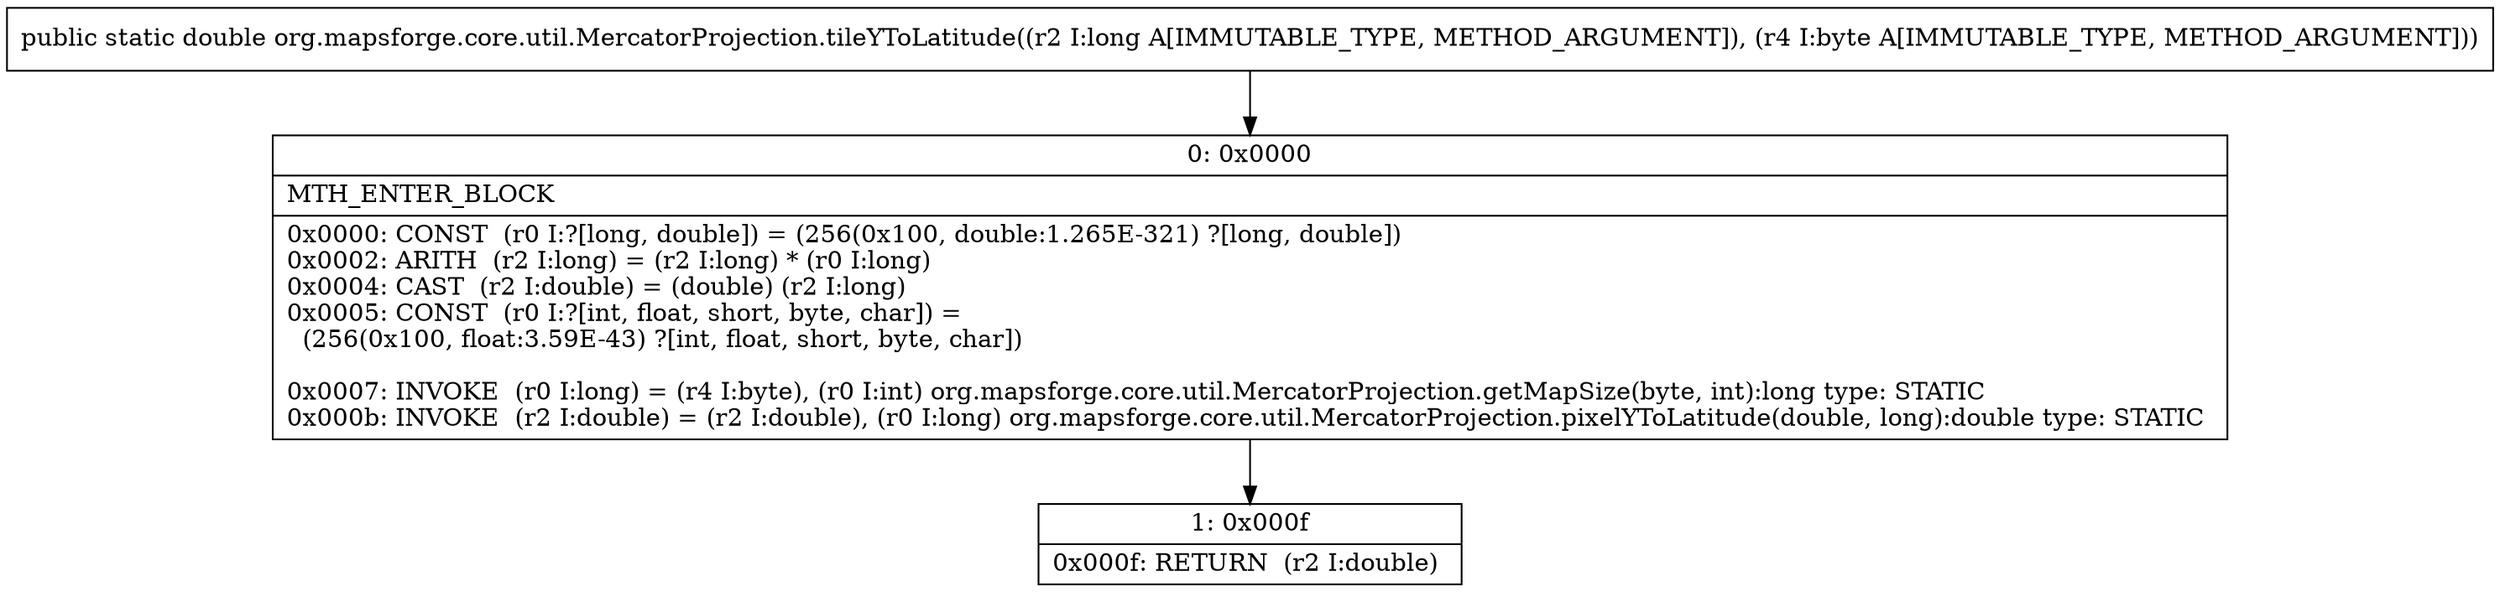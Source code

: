 digraph "CFG fororg.mapsforge.core.util.MercatorProjection.tileYToLatitude(JB)D" {
Node_0 [shape=record,label="{0\:\ 0x0000|MTH_ENTER_BLOCK\l|0x0000: CONST  (r0 I:?[long, double]) = (256(0x100, double:1.265E\-321) ?[long, double]) \l0x0002: ARITH  (r2 I:long) = (r2 I:long) * (r0 I:long) \l0x0004: CAST  (r2 I:double) = (double) (r2 I:long) \l0x0005: CONST  (r0 I:?[int, float, short, byte, char]) = \l  (256(0x100, float:3.59E\-43) ?[int, float, short, byte, char])\l \l0x0007: INVOKE  (r0 I:long) = (r4 I:byte), (r0 I:int) org.mapsforge.core.util.MercatorProjection.getMapSize(byte, int):long type: STATIC \l0x000b: INVOKE  (r2 I:double) = (r2 I:double), (r0 I:long) org.mapsforge.core.util.MercatorProjection.pixelYToLatitude(double, long):double type: STATIC \l}"];
Node_1 [shape=record,label="{1\:\ 0x000f|0x000f: RETURN  (r2 I:double) \l}"];
MethodNode[shape=record,label="{public static double org.mapsforge.core.util.MercatorProjection.tileYToLatitude((r2 I:long A[IMMUTABLE_TYPE, METHOD_ARGUMENT]), (r4 I:byte A[IMMUTABLE_TYPE, METHOD_ARGUMENT])) }"];
MethodNode -> Node_0;
Node_0 -> Node_1;
}

